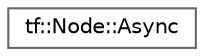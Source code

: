 digraph "类继承关系图"
{
 // LATEX_PDF_SIZE
  bgcolor="transparent";
  edge [fontname=Helvetica,fontsize=10,labelfontname=Helvetica,labelfontsize=10];
  node [fontname=Helvetica,fontsize=10,shape=box,height=0.2,width=0.4];
  rankdir="LR";
  Node0 [id="Node000000",label="tf::Node::Async",height=0.2,width=0.4,color="grey40", fillcolor="white", style="filled",URL="$structtf_1_1_node_1_1_async.html",tooltip=" "];
}
